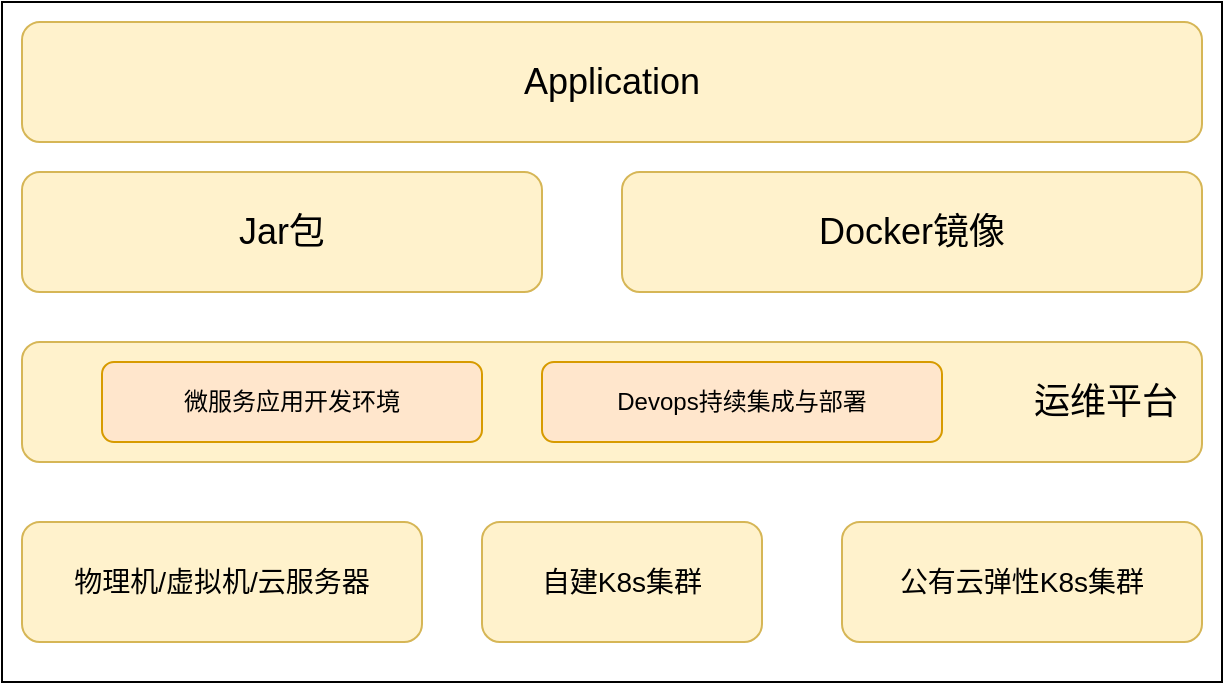 <mxfile version="13.5.9" type="github">
  <diagram id="UZjzwDcGSJcodTZN571z" name="Page-1">
    <mxGraphModel dx="1047" dy="796" grid="1" gridSize="10" guides="1" tooltips="1" connect="1" arrows="1" fold="1" page="1" pageScale="1" pageWidth="827" pageHeight="1169" math="0" shadow="0">
      <root>
        <mxCell id="0" />
        <mxCell id="1" parent="0" />
        <mxCell id="B2Y01lnTFmYLUXzOuHoz-1" value="" style="rounded=0;whiteSpace=wrap;html=1;" vertex="1" parent="1">
          <mxGeometry x="130" y="120" width="610" height="340" as="geometry" />
        </mxCell>
        <mxCell id="B2Y01lnTFmYLUXzOuHoz-5" value="&lt;font style=&quot;font-size: 18px&quot;&gt;运维平台&amp;nbsp;&amp;nbsp;&lt;/font&gt;" style="rounded=1;whiteSpace=wrap;html=1;fillColor=#fff2cc;strokeColor=#d6b656;align=right;" vertex="1" parent="1">
          <mxGeometry x="140" y="290" width="590" height="60" as="geometry" />
        </mxCell>
        <mxCell id="B2Y01lnTFmYLUXzOuHoz-2" value="&lt;font style=&quot;font-size: 18px&quot;&gt;Application&lt;/font&gt;" style="rounded=1;whiteSpace=wrap;html=1;fillColor=#fff2cc;strokeColor=#d6b656;" vertex="1" parent="1">
          <mxGeometry x="140" y="130" width="590" height="60" as="geometry" />
        </mxCell>
        <mxCell id="B2Y01lnTFmYLUXzOuHoz-3" value="微服务应用开发环境" style="rounded=1;whiteSpace=wrap;html=1;fillColor=#ffe6cc;strokeColor=#d79b00;" vertex="1" parent="1">
          <mxGeometry x="180" y="300" width="190" height="40" as="geometry" />
        </mxCell>
        <mxCell id="B2Y01lnTFmYLUXzOuHoz-4" value="Devops持续集成与部署" style="rounded=1;whiteSpace=wrap;html=1;fillColor=#ffe6cc;strokeColor=#d79b00;" vertex="1" parent="1">
          <mxGeometry x="400" y="300" width="200" height="40" as="geometry" />
        </mxCell>
        <mxCell id="B2Y01lnTFmYLUXzOuHoz-6" value="&lt;font style=&quot;font-size: 18px&quot;&gt;Jar包&lt;/font&gt;" style="rounded=1;whiteSpace=wrap;html=1;fillColor=#fff2cc;strokeColor=#d6b656;" vertex="1" parent="1">
          <mxGeometry x="140" y="205" width="260" height="60" as="geometry" />
        </mxCell>
        <mxCell id="B2Y01lnTFmYLUXzOuHoz-7" value="&lt;font style=&quot;font-size: 18px&quot;&gt;Docker镜像&lt;/font&gt;" style="rounded=1;whiteSpace=wrap;html=1;fillColor=#fff2cc;strokeColor=#d6b656;" vertex="1" parent="1">
          <mxGeometry x="440" y="205" width="290" height="60" as="geometry" />
        </mxCell>
        <mxCell id="B2Y01lnTFmYLUXzOuHoz-12" value="&lt;font style=&quot;font-size: 14px&quot;&gt;物理机/虚拟机/云服务器&lt;/font&gt;" style="rounded=1;whiteSpace=wrap;html=1;fillColor=#fff2cc;strokeColor=#d6b656;" vertex="1" parent="1">
          <mxGeometry x="140" y="380" width="200" height="60" as="geometry" />
        </mxCell>
        <mxCell id="B2Y01lnTFmYLUXzOuHoz-13" value="&lt;span style=&quot;font-size: 14px&quot;&gt;自建K8s集群&lt;/span&gt;" style="rounded=1;whiteSpace=wrap;html=1;fillColor=#fff2cc;strokeColor=#d6b656;" vertex="1" parent="1">
          <mxGeometry x="370" y="380" width="140" height="60" as="geometry" />
        </mxCell>
        <mxCell id="B2Y01lnTFmYLUXzOuHoz-14" value="&lt;span style=&quot;font-size: 14px&quot;&gt;公有云弹性K8s集群&lt;/span&gt;" style="rounded=1;whiteSpace=wrap;html=1;fillColor=#fff2cc;strokeColor=#d6b656;" vertex="1" parent="1">
          <mxGeometry x="550" y="380" width="180" height="60" as="geometry" />
        </mxCell>
      </root>
    </mxGraphModel>
  </diagram>
</mxfile>
